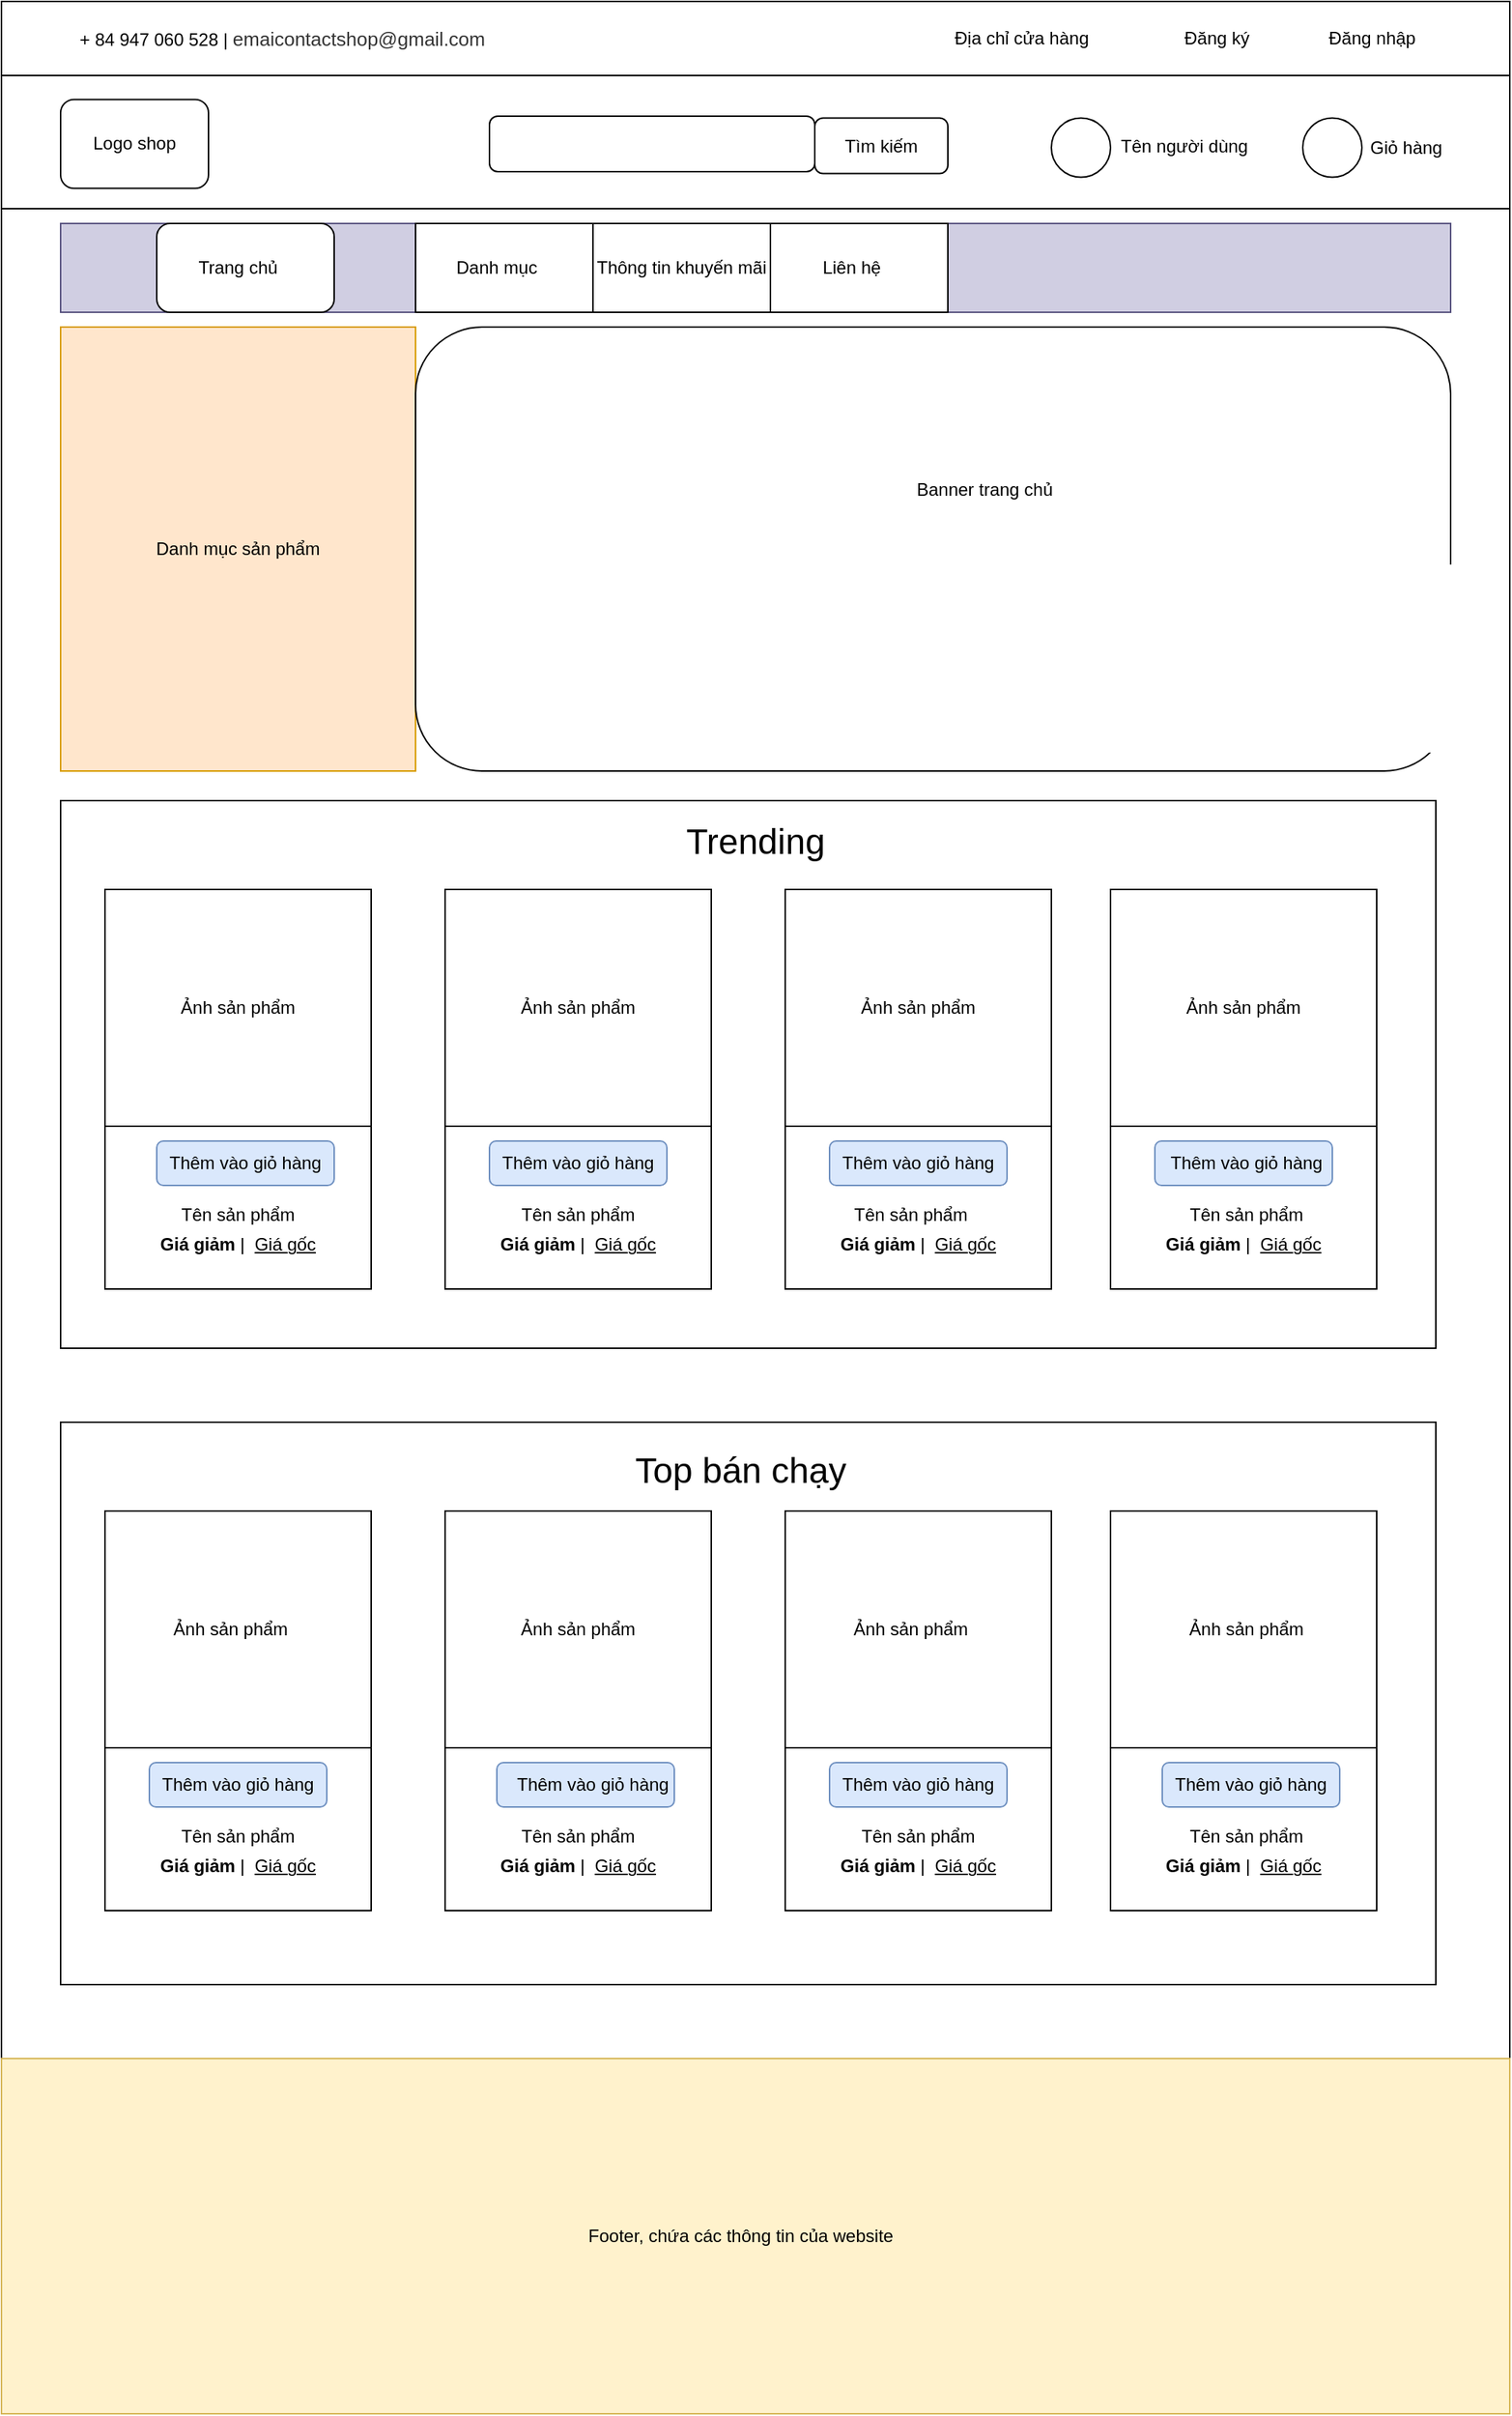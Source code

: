 <mxfile version="14.7.1" type="device"><diagram id="I9nutUCqbrCDHIySmd9C" name="Page-1"><mxGraphModel dx="1038" dy="521" grid="1" gridSize="10" guides="1" tooltips="1" connect="1" arrows="1" fold="1" page="1" pageScale="1" pageWidth="827" pageHeight="1169" math="0" shadow="0"><root><mxCell id="0"/><mxCell id="1" parent="0"/><mxCell id="AAc5_IluO2Jgg72_wUdG-1" value="" style="rounded=0;whiteSpace=wrap;html=1;" parent="1" vertex="1"><mxGeometry x="40" y="30" width="1020" height="1630" as="geometry"/></mxCell><mxCell id="AAc5_IluO2Jgg72_wUdG-8" value="" style="rounded=0;whiteSpace=wrap;html=1;" parent="1" vertex="1"><mxGeometry x="40" y="30" width="1020" height="50" as="geometry"/></mxCell><mxCell id="AAc5_IluO2Jgg72_wUdG-9" value="+ 84 947 060 528 |&amp;nbsp;&lt;span style=&quot;color: rgb(51 , 51 , 51) ; font-size: 13px ; background-color: rgb(255 , 255 , 255) ; font-family: &amp;#34;poppins&amp;#34; , sans-serif ; text-align: left&quot;&gt;emaicontactshop@gmail.com&lt;/span&gt;" style="text;html=1;strokeColor=none;fillColor=none;align=center;verticalAlign=middle;whiteSpace=wrap;rounded=0;" parent="1" vertex="1"><mxGeometry x="60" y="40" width="340" height="30" as="geometry"/></mxCell><mxCell id="AAc5_IluO2Jgg72_wUdG-10" value="Địa chỉ cửa hàng" style="text;html=1;align=center;verticalAlign=middle;whiteSpace=wrap;rounded=0;noLabel=0;shadow=0;glass=0;" parent="1" vertex="1"><mxGeometry x="670" y="45" width="120" height="20" as="geometry"/></mxCell><mxCell id="AAc5_IluO2Jgg72_wUdG-11" value="Đăng ký" style="text;html=1;strokeColor=none;fillColor=none;align=center;verticalAlign=middle;whiteSpace=wrap;rounded=0;" parent="1" vertex="1"><mxGeometry x="827" y="45" width="70" height="20" as="geometry"/></mxCell><mxCell id="AAc5_IluO2Jgg72_wUdG-12" value="Đăng nhập" style="text;html=1;strokeColor=none;fillColor=none;align=center;verticalAlign=middle;whiteSpace=wrap;rounded=0;" parent="1" vertex="1"><mxGeometry x="932" y="45" width="70" height="20" as="geometry"/></mxCell><mxCell id="AAc5_IluO2Jgg72_wUdG-13" value="" style="rounded=0;whiteSpace=wrap;html=1;shadow=0;glass=0;" parent="1" vertex="1"><mxGeometry x="40" y="80" width="1020" height="90" as="geometry"/></mxCell><mxCell id="AAc5_IluO2Jgg72_wUdG-14" value="" style="rounded=1;whiteSpace=wrap;html=1;shadow=0;glass=0;" parent="1" vertex="1"><mxGeometry x="80" y="96.25" width="100" height="60" as="geometry"/></mxCell><mxCell id="AAc5_IluO2Jgg72_wUdG-15" value="Logo shop" style="text;html=1;strokeColor=none;fillColor=none;align=center;verticalAlign=middle;whiteSpace=wrap;rounded=0;shadow=0;glass=0;" parent="1" vertex="1"><mxGeometry x="100" y="116.25" width="60" height="20" as="geometry"/></mxCell><mxCell id="AAc5_IluO2Jgg72_wUdG-16" value="" style="rounded=1;whiteSpace=wrap;html=1;shadow=0;glass=0;" parent="1" vertex="1"><mxGeometry x="370" y="107.5" width="220" height="37.5" as="geometry"/></mxCell><mxCell id="AAc5_IluO2Jgg72_wUdG-18" value="" style="rounded=1;whiteSpace=wrap;html=1;shadow=0;glass=0;" parent="1" vertex="1"><mxGeometry x="590" y="108.75" width="90" height="37.5" as="geometry"/></mxCell><mxCell id="AAc5_IluO2Jgg72_wUdG-19" value="Tìm kiếm" style="text;html=1;strokeColor=none;fillColor=none;align=center;verticalAlign=middle;whiteSpace=wrap;rounded=0;shadow=0;glass=0;" parent="1" vertex="1"><mxGeometry x="595" y="117.5" width="80" height="20" as="geometry"/></mxCell><mxCell id="AAc5_IluO2Jgg72_wUdG-20" value="" style="ellipse;whiteSpace=wrap;html=1;aspect=fixed;rounded=0;shadow=0;glass=0;" parent="1" vertex="1"><mxGeometry x="750" y="108.75" width="40" height="40" as="geometry"/></mxCell><mxCell id="AAc5_IluO2Jgg72_wUdG-21" value="Tên người dùng" style="text;html=1;strokeColor=none;fillColor=none;align=center;verticalAlign=middle;whiteSpace=wrap;rounded=0;shadow=0;glass=0;" parent="1" vertex="1"><mxGeometry x="790" y="117.5" width="100" height="20" as="geometry"/></mxCell><mxCell id="AAc5_IluO2Jgg72_wUdG-23" value="" style="ellipse;whiteSpace=wrap;html=1;aspect=fixed;rounded=0;shadow=0;glass=0;" parent="1" vertex="1"><mxGeometry x="920" y="108.75" width="40" height="40" as="geometry"/></mxCell><mxCell id="AAc5_IluO2Jgg72_wUdG-24" value="Giỏ hàng" style="text;html=1;strokeColor=none;fillColor=none;align=center;verticalAlign=middle;whiteSpace=wrap;rounded=0;shadow=0;glass=0;" parent="1" vertex="1"><mxGeometry x="960" y="118.75" width="60" height="20" as="geometry"/></mxCell><mxCell id="AAc5_IluO2Jgg72_wUdG-26" value="" style="rounded=0;whiteSpace=wrap;html=1;shadow=0;glass=0;fillColor=#ffe6cc;strokeColor=#d79b00;" parent="1" vertex="1"><mxGeometry x="80" y="250" width="240" height="300" as="geometry"/></mxCell><mxCell id="AAc5_IluO2Jgg72_wUdG-27" value="Danh mục sản phẩm" style="text;html=1;strokeColor=none;fillColor=none;align=center;verticalAlign=middle;whiteSpace=wrap;rounded=0;shadow=0;glass=0;" parent="1" vertex="1"><mxGeometry x="140" y="390" width="120" height="20" as="geometry"/></mxCell><mxCell id="AAc5_IluO2Jgg72_wUdG-28" value="" style="rounded=1;whiteSpace=wrap;html=1;shadow=0;glass=0;" parent="1" vertex="1"><mxGeometry x="320" y="250" width="700" height="300" as="geometry"/></mxCell><mxCell id="AAc5_IluO2Jgg72_wUdG-29" value="Banner trang chủ" style="text;html=1;strokeColor=none;fillColor=none;align=center;verticalAlign=middle;whiteSpace=wrap;rounded=0;shadow=0;glass=0;" parent="1" vertex="1"><mxGeometry x="540" y="350" width="330" height="20" as="geometry"/></mxCell><mxCell id="AAc5_IluO2Jgg72_wUdG-31" value="" style="rounded=0;whiteSpace=wrap;html=1;shadow=0;glass=0;" parent="1" vertex="1"><mxGeometry x="80" y="570" width="930" height="370" as="geometry"/></mxCell><mxCell id="AAc5_IluO2Jgg72_wUdG-32" value="" style="rounded=0;whiteSpace=wrap;html=1;shadow=0;glass=0;" parent="1" vertex="1"><mxGeometry x="110" y="630" width="180" height="270" as="geometry"/></mxCell><mxCell id="AAc5_IluO2Jgg72_wUdG-33" value="" style="rounded=0;whiteSpace=wrap;html=1;shadow=0;glass=0;" parent="1" vertex="1"><mxGeometry x="110" y="630" width="180" height="160" as="geometry"/></mxCell><mxCell id="AAc5_IluO2Jgg72_wUdG-34" value="Ảnh sản phẩm" style="text;html=1;strokeColor=none;fillColor=none;align=center;verticalAlign=middle;whiteSpace=wrap;rounded=0;shadow=0;glass=0;" parent="1" vertex="1"><mxGeometry x="150" y="700" width="100" height="20" as="geometry"/></mxCell><mxCell id="AAc5_IluO2Jgg72_wUdG-35" value="Tên sản phẩm" style="text;html=1;strokeColor=none;fillColor=none;align=center;verticalAlign=middle;whiteSpace=wrap;rounded=0;shadow=0;glass=0;" parent="1" vertex="1"><mxGeometry x="135" y="840" width="130" height="20" as="geometry"/></mxCell><mxCell id="AAc5_IluO2Jgg72_wUdG-36" value="&lt;b&gt;Giá giảm&lt;/b&gt; |&amp;nbsp; &lt;u&gt;Giá gốc&lt;/u&gt;" style="text;html=1;strokeColor=none;fillColor=none;align=center;verticalAlign=middle;whiteSpace=wrap;rounded=0;shadow=0;glass=0;" parent="1" vertex="1"><mxGeometry x="145" y="860" width="110" height="20" as="geometry"/></mxCell><mxCell id="AAc5_IluO2Jgg72_wUdG-38" value="" style="rounded=1;whiteSpace=wrap;html=1;shadow=0;glass=0;fillColor=#dae8fc;strokeColor=#6c8ebf;" parent="1" vertex="1"><mxGeometry x="145" y="800" width="120" height="30" as="geometry"/></mxCell><mxCell id="AAc5_IluO2Jgg72_wUdG-39" value="Thêm vào giỏ hàng" style="text;html=1;align=center;verticalAlign=middle;whiteSpace=wrap;rounded=0;shadow=0;glass=0;" parent="1" vertex="1"><mxGeometry x="150" y="805" width="110" height="20" as="geometry"/></mxCell><mxCell id="AAc5_IluO2Jgg72_wUdG-41" value="" style="rounded=0;whiteSpace=wrap;html=1;shadow=0;glass=0;" parent="1" vertex="1"><mxGeometry x="340" y="630" width="180" height="270" as="geometry"/></mxCell><mxCell id="AAc5_IluO2Jgg72_wUdG-43" value="" style="rounded=0;whiteSpace=wrap;html=1;shadow=0;glass=0;" parent="1" vertex="1"><mxGeometry x="340" y="630" width="180" height="160" as="geometry"/></mxCell><mxCell id="AAc5_IluO2Jgg72_wUdG-44" value="Ảnh sản phẩm" style="text;html=1;strokeColor=none;fillColor=none;align=center;verticalAlign=middle;whiteSpace=wrap;rounded=0;shadow=0;glass=0;" parent="1" vertex="1"><mxGeometry x="380" y="700" width="100" height="20" as="geometry"/></mxCell><mxCell id="AAc5_IluO2Jgg72_wUdG-45" value="" style="rounded=1;whiteSpace=wrap;html=1;shadow=0;glass=0;fillColor=#dae8fc;strokeColor=#6c8ebf;" parent="1" vertex="1"><mxGeometry x="370" y="800" width="120" height="30" as="geometry"/></mxCell><mxCell id="AAc5_IluO2Jgg72_wUdG-46" value="Thêm vào giỏ hàng" style="text;html=1;align=center;verticalAlign=middle;whiteSpace=wrap;rounded=0;shadow=0;glass=0;" parent="1" vertex="1"><mxGeometry x="375" y="805" width="110" height="20" as="geometry"/></mxCell><mxCell id="AAc5_IluO2Jgg72_wUdG-47" value="Tên sản phẩm" style="text;html=1;strokeColor=none;fillColor=none;align=center;verticalAlign=middle;whiteSpace=wrap;rounded=0;shadow=0;glass=0;" parent="1" vertex="1"><mxGeometry x="365" y="840" width="130" height="20" as="geometry"/></mxCell><mxCell id="AAc5_IluO2Jgg72_wUdG-48" value="&lt;b&gt;Giá giảm&lt;/b&gt; |&amp;nbsp; &lt;u&gt;Giá gốc&lt;/u&gt;" style="text;html=1;strokeColor=none;fillColor=none;align=center;verticalAlign=middle;whiteSpace=wrap;rounded=0;shadow=0;glass=0;" parent="1" vertex="1"><mxGeometry x="375" y="860" width="110" height="20" as="geometry"/></mxCell><mxCell id="AAc5_IluO2Jgg72_wUdG-51" value="" style="rounded=0;whiteSpace=wrap;html=1;shadow=0;glass=0;" parent="1" vertex="1"><mxGeometry x="570" y="630" width="180" height="270" as="geometry"/></mxCell><mxCell id="AAc5_IluO2Jgg72_wUdG-52" value="" style="rounded=0;whiteSpace=wrap;html=1;shadow=0;glass=0;" parent="1" vertex="1"><mxGeometry x="790" y="630" width="180" height="270" as="geometry"/></mxCell><mxCell id="AAc5_IluO2Jgg72_wUdG-53" value="" style="rounded=0;whiteSpace=wrap;html=1;shadow=0;glass=0;" parent="1" vertex="1"><mxGeometry x="570" y="630" width="180" height="160" as="geometry"/></mxCell><mxCell id="AAc5_IluO2Jgg72_wUdG-54" value="" style="rounded=0;whiteSpace=wrap;html=1;shadow=0;glass=0;" parent="1" vertex="1"><mxGeometry x="790" y="630" width="180" height="160" as="geometry"/></mxCell><mxCell id="AAc5_IluO2Jgg72_wUdG-55" value="Ảnh sản phẩm" style="text;html=1;strokeColor=none;fillColor=none;align=center;verticalAlign=middle;whiteSpace=wrap;rounded=0;shadow=0;glass=0;" parent="1" vertex="1"><mxGeometry x="610" y="700" width="100" height="20" as="geometry"/></mxCell><mxCell id="AAc5_IluO2Jgg72_wUdG-56" value="Ảnh sản phẩm" style="text;html=1;strokeColor=none;fillColor=none;align=center;verticalAlign=middle;whiteSpace=wrap;rounded=0;shadow=0;glass=0;" parent="1" vertex="1"><mxGeometry x="830" y="700" width="100" height="20" as="geometry"/></mxCell><mxCell id="AAc5_IluO2Jgg72_wUdG-57" value="" style="rounded=1;whiteSpace=wrap;html=1;shadow=0;glass=0;fillColor=#dae8fc;strokeColor=#6c8ebf;" parent="1" vertex="1"><mxGeometry x="600" y="800" width="120" height="30" as="geometry"/></mxCell><mxCell id="AAc5_IluO2Jgg72_wUdG-58" value="" style="rounded=1;whiteSpace=wrap;html=1;shadow=0;glass=0;fillColor=#dae8fc;strokeColor=#6c8ebf;" parent="1" vertex="1"><mxGeometry x="820" y="800" width="120" height="30" as="geometry"/></mxCell><mxCell id="AAc5_IluO2Jgg72_wUdG-59" value="Thêm vào giỏ hàng" style="text;html=1;align=center;verticalAlign=middle;whiteSpace=wrap;rounded=0;shadow=0;glass=0;" parent="1" vertex="1"><mxGeometry x="605" y="805" width="110" height="20" as="geometry"/></mxCell><mxCell id="AAc5_IluO2Jgg72_wUdG-60" value="Thêm vào giỏ hàng" style="text;html=1;align=center;verticalAlign=middle;whiteSpace=wrap;rounded=0;shadow=0;glass=0;" parent="1" vertex="1"><mxGeometry x="827" y="805" width="110" height="20" as="geometry"/></mxCell><mxCell id="AAc5_IluO2Jgg72_wUdG-61" value="Tên sản phẩm" style="text;html=1;strokeColor=none;fillColor=none;align=center;verticalAlign=middle;whiteSpace=wrap;rounded=0;shadow=0;glass=0;" parent="1" vertex="1"><mxGeometry x="590" y="840" width="130" height="20" as="geometry"/></mxCell><mxCell id="AAc5_IluO2Jgg72_wUdG-62" value="Tên sản phẩm" style="text;html=1;strokeColor=none;fillColor=none;align=center;verticalAlign=middle;whiteSpace=wrap;rounded=0;shadow=0;glass=0;" parent="1" vertex="1"><mxGeometry x="817" y="840" width="130" height="20" as="geometry"/></mxCell><mxCell id="AAc5_IluO2Jgg72_wUdG-63" value="&lt;b&gt;Giá giảm&lt;/b&gt; |&amp;nbsp; &lt;u&gt;Giá gốc&lt;/u&gt;" style="text;html=1;strokeColor=none;fillColor=none;align=center;verticalAlign=middle;whiteSpace=wrap;rounded=0;shadow=0;glass=0;" parent="1" vertex="1"><mxGeometry x="605" y="860" width="110" height="20" as="geometry"/></mxCell><mxCell id="AAc5_IluO2Jgg72_wUdG-64" value="&lt;b&gt;Giá giảm&lt;/b&gt; |&amp;nbsp; &lt;u&gt;Giá gốc&lt;/u&gt;" style="text;html=1;strokeColor=none;fillColor=none;align=center;verticalAlign=middle;whiteSpace=wrap;rounded=0;shadow=0;glass=0;" parent="1" vertex="1"><mxGeometry x="825" y="860" width="110" height="20" as="geometry"/></mxCell><mxCell id="AAc5_IluO2Jgg72_wUdG-65" value="&lt;font style=&quot;font-size: 24px&quot;&gt;Trending&lt;/font&gt;" style="text;html=1;strokeColor=none;fillColor=none;align=center;verticalAlign=middle;whiteSpace=wrap;rounded=0;shadow=0;glass=0;" parent="1" vertex="1"><mxGeometry x="415" y="565" width="270" height="65" as="geometry"/></mxCell><mxCell id="AAc5_IluO2Jgg72_wUdG-66" value="" style="rounded=0;whiteSpace=wrap;html=1;shadow=0;glass=0;" parent="1" vertex="1"><mxGeometry x="80" y="990" width="930" height="380" as="geometry"/></mxCell><mxCell id="AAc5_IluO2Jgg72_wUdG-67" value="&lt;font style=&quot;font-size: 24px&quot;&gt;Top bán chạy&lt;/font&gt;" style="text;html=1;strokeColor=none;fillColor=none;align=center;verticalAlign=middle;whiteSpace=wrap;rounded=0;shadow=0;glass=0;" parent="1" vertex="1"><mxGeometry x="405" y="990" width="270" height="65" as="geometry"/></mxCell><mxCell id="AAc5_IluO2Jgg72_wUdG-68" value="" style="rounded=0;whiteSpace=wrap;html=1;shadow=0;glass=0;" parent="1" vertex="1"><mxGeometry x="110" y="1050" width="180" height="270" as="geometry"/></mxCell><mxCell id="AAc5_IluO2Jgg72_wUdG-69" value="" style="rounded=0;whiteSpace=wrap;html=1;shadow=0;glass=0;" parent="1" vertex="1"><mxGeometry x="340" y="1050" width="180" height="270" as="geometry"/></mxCell><mxCell id="AAc5_IluO2Jgg72_wUdG-70" value="" style="rounded=0;whiteSpace=wrap;html=1;shadow=0;glass=0;" parent="1" vertex="1"><mxGeometry x="570" y="1050" width="180" height="270" as="geometry"/></mxCell><mxCell id="AAc5_IluO2Jgg72_wUdG-71" value="" style="rounded=0;whiteSpace=wrap;html=1;shadow=0;glass=0;" parent="1" vertex="1"><mxGeometry x="790" y="1050" width="180" height="270" as="geometry"/></mxCell><mxCell id="AAc5_IluO2Jgg72_wUdG-72" value="" style="rounded=0;whiteSpace=wrap;html=1;shadow=0;glass=0;" parent="1" vertex="1"><mxGeometry x="110" y="1050" width="180" height="160" as="geometry"/></mxCell><mxCell id="AAc5_IluO2Jgg72_wUdG-74" value="" style="rounded=0;whiteSpace=wrap;html=1;shadow=0;glass=0;" parent="1" vertex="1"><mxGeometry x="790" y="1050" width="180" height="160" as="geometry"/></mxCell><mxCell id="AAc5_IluO2Jgg72_wUdG-75" value="" style="rounded=0;whiteSpace=wrap;html=1;shadow=0;glass=0;" parent="1" vertex="1"><mxGeometry x="570" y="1050" width="180" height="160" as="geometry"/></mxCell><mxCell id="AAc5_IluO2Jgg72_wUdG-76" value="" style="rounded=0;whiteSpace=wrap;html=1;shadow=0;glass=0;" parent="1" vertex="1"><mxGeometry x="340" y="1050" width="180" height="160" as="geometry"/></mxCell><mxCell id="AAc5_IluO2Jgg72_wUdG-77" value="Ảnh sản phẩm" style="text;html=1;strokeColor=none;fillColor=none;align=center;verticalAlign=middle;whiteSpace=wrap;rounded=0;shadow=0;glass=0;" parent="1" vertex="1"><mxGeometry x="145" y="1120" width="100" height="20" as="geometry"/></mxCell><mxCell id="AAc5_IluO2Jgg72_wUdG-80" value="" style="rounded=1;whiteSpace=wrap;html=1;shadow=0;glass=0;fillColor=#dae8fc;strokeColor=#6c8ebf;" parent="1" vertex="1"><mxGeometry x="140" y="1220" width="120" height="30" as="geometry"/></mxCell><mxCell id="AAc5_IluO2Jgg72_wUdG-81" value="" style="rounded=1;whiteSpace=wrap;html=1;shadow=0;glass=0;fillColor=#dae8fc;strokeColor=#6c8ebf;" parent="1" vertex="1"><mxGeometry x="375" y="1220" width="120" height="30" as="geometry"/></mxCell><mxCell id="AAc5_IluO2Jgg72_wUdG-82" value="" style="rounded=1;whiteSpace=wrap;html=1;shadow=0;glass=0;fillColor=#dae8fc;strokeColor=#6c8ebf;" parent="1" vertex="1"><mxGeometry x="600" y="1220" width="120" height="30" as="geometry"/></mxCell><mxCell id="AAc5_IluO2Jgg72_wUdG-83" value="" style="rounded=1;whiteSpace=wrap;html=1;shadow=0;glass=0;fillColor=#dae8fc;strokeColor=#6c8ebf;" parent="1" vertex="1"><mxGeometry x="825" y="1220" width="120" height="30" as="geometry"/></mxCell><mxCell id="AAc5_IluO2Jgg72_wUdG-84" value="Tên sản phẩm" style="text;html=1;strokeColor=none;fillColor=none;align=center;verticalAlign=middle;whiteSpace=wrap;rounded=0;shadow=0;glass=0;" parent="1" vertex="1"><mxGeometry x="135" y="1260" width="130" height="20" as="geometry"/></mxCell><mxCell id="AAc5_IluO2Jgg72_wUdG-85" value="Tên sản phẩm" style="text;html=1;strokeColor=none;fillColor=none;align=center;verticalAlign=middle;whiteSpace=wrap;rounded=0;shadow=0;glass=0;" parent="1" vertex="1"><mxGeometry x="365" y="1260" width="130" height="20" as="geometry"/></mxCell><mxCell id="AAc5_IluO2Jgg72_wUdG-86" value="Tên sản phẩm" style="text;html=1;strokeColor=none;fillColor=none;align=center;verticalAlign=middle;whiteSpace=wrap;rounded=0;shadow=0;glass=0;" parent="1" vertex="1"><mxGeometry x="817" y="1260" width="130" height="20" as="geometry"/></mxCell><mxCell id="AAc5_IluO2Jgg72_wUdG-87" value="Tên sản phẩm" style="text;html=1;strokeColor=none;fillColor=none;align=center;verticalAlign=middle;whiteSpace=wrap;rounded=0;shadow=0;glass=0;" parent="1" vertex="1"><mxGeometry x="595" y="1260" width="130" height="20" as="geometry"/></mxCell><mxCell id="AAc5_IluO2Jgg72_wUdG-88" value="&lt;b&gt;Giá giảm&lt;/b&gt; |&amp;nbsp; &lt;u&gt;Giá gốc&lt;/u&gt;" style="text;html=1;strokeColor=none;fillColor=none;align=center;verticalAlign=middle;whiteSpace=wrap;rounded=0;shadow=0;glass=0;" parent="1" vertex="1"><mxGeometry x="145" y="1280" width="110" height="20" as="geometry"/></mxCell><mxCell id="AAc5_IluO2Jgg72_wUdG-89" value="&lt;b&gt;Giá giảm&lt;/b&gt; |&amp;nbsp; &lt;u&gt;Giá gốc&lt;/u&gt;" style="text;html=1;strokeColor=none;fillColor=none;align=center;verticalAlign=middle;whiteSpace=wrap;rounded=0;shadow=0;glass=0;" parent="1" vertex="1"><mxGeometry x="375" y="1280" width="110" height="20" as="geometry"/></mxCell><mxCell id="AAc5_IluO2Jgg72_wUdG-90" value="&lt;b&gt;Giá giảm&lt;/b&gt; |&amp;nbsp; &lt;u&gt;Giá gốc&lt;/u&gt;" style="text;html=1;strokeColor=none;fillColor=none;align=center;verticalAlign=middle;whiteSpace=wrap;rounded=0;shadow=0;glass=0;" parent="1" vertex="1"><mxGeometry x="605" y="1280" width="110" height="20" as="geometry"/></mxCell><mxCell id="AAc5_IluO2Jgg72_wUdG-91" value="&lt;b&gt;Giá giảm&lt;/b&gt; |&amp;nbsp; &lt;u&gt;Giá gốc&lt;/u&gt;" style="text;html=1;strokeColor=none;fillColor=none;align=center;verticalAlign=middle;whiteSpace=wrap;rounded=0;shadow=0;glass=0;" parent="1" vertex="1"><mxGeometry x="825" y="1280" width="110" height="20" as="geometry"/></mxCell><mxCell id="AAc5_IluO2Jgg72_wUdG-92" value="Thêm vào giỏ hàng" style="text;html=1;align=center;verticalAlign=middle;whiteSpace=wrap;rounded=0;shadow=0;glass=0;" parent="1" vertex="1"><mxGeometry x="145" y="1225" width="110" height="20" as="geometry"/></mxCell><mxCell id="AAc5_IluO2Jgg72_wUdG-93" value="Thêm vào giỏ hàng" style="text;html=1;align=center;verticalAlign=middle;whiteSpace=wrap;rounded=0;shadow=0;glass=0;" parent="1" vertex="1"><mxGeometry x="385" y="1225" width="110" height="20" as="geometry"/></mxCell><mxCell id="AAc5_IluO2Jgg72_wUdG-94" value="Thêm vào giỏ hàng" style="text;html=1;align=center;verticalAlign=middle;whiteSpace=wrap;rounded=0;shadow=0;glass=0;" parent="1" vertex="1"><mxGeometry x="605" y="1225" width="110" height="20" as="geometry"/></mxCell><mxCell id="AAc5_IluO2Jgg72_wUdG-95" value="Thêm vào giỏ hàng" style="text;html=1;align=center;verticalAlign=middle;whiteSpace=wrap;rounded=0;shadow=0;glass=0;" parent="1" vertex="1"><mxGeometry x="830" y="1225" width="110" height="20" as="geometry"/></mxCell><mxCell id="AAc5_IluO2Jgg72_wUdG-96" value="Ảnh sản phẩm" style="text;html=1;strokeColor=none;fillColor=none;align=center;verticalAlign=middle;whiteSpace=wrap;rounded=0;shadow=0;glass=0;" parent="1" vertex="1"><mxGeometry x="380" y="1120" width="100" height="20" as="geometry"/></mxCell><mxCell id="AAc5_IluO2Jgg72_wUdG-97" value="Ảnh sản phẩm" style="text;html=1;strokeColor=none;fillColor=none;align=center;verticalAlign=middle;whiteSpace=wrap;rounded=0;shadow=0;glass=0;" parent="1" vertex="1"><mxGeometry x="832" y="1120" width="100" height="20" as="geometry"/></mxCell><mxCell id="AAc5_IluO2Jgg72_wUdG-98" value="Ảnh sản phẩm" style="text;html=1;strokeColor=none;fillColor=none;align=center;verticalAlign=middle;whiteSpace=wrap;rounded=0;shadow=0;glass=0;" parent="1" vertex="1"><mxGeometry x="605" y="1120" width="100" height="20" as="geometry"/></mxCell><mxCell id="AAc5_IluO2Jgg72_wUdG-99" value="" style="rounded=0;whiteSpace=wrap;html=1;shadow=0;glass=0;fillColor=#fff2cc;strokeColor=#d6b656;" parent="1" vertex="1"><mxGeometry x="40" y="1420" width="1020" height="240" as="geometry"/></mxCell><mxCell id="AAc5_IluO2Jgg72_wUdG-100" value="Footer, chứa các thông tin của website" style="text;html=1;strokeColor=none;fillColor=none;align=center;verticalAlign=middle;whiteSpace=wrap;rounded=0;shadow=0;glass=0;" parent="1" vertex="1"><mxGeometry x="435" y="1500" width="210" height="80" as="geometry"/></mxCell><mxCell id="AAc5_IluO2Jgg72_wUdG-101" value="" style="rounded=0;whiteSpace=wrap;html=1;shadow=0;glass=0;fillColor=#d0cee2;strokeColor=#56517e;" parent="1" vertex="1"><mxGeometry x="80" y="180" width="940" height="60" as="geometry"/></mxCell><mxCell id="AAc5_IluO2Jgg72_wUdG-102" value="" style="rounded=1;whiteSpace=wrap;html=1;shadow=0;glass=0;" parent="1" vertex="1"><mxGeometry x="145" y="180" width="120" height="60" as="geometry"/></mxCell><mxCell id="AAc5_IluO2Jgg72_wUdG-103" value="Trang chủ" style="text;html=1;strokeColor=none;fillColor=none;align=center;verticalAlign=middle;whiteSpace=wrap;rounded=0;shadow=0;glass=0;" parent="1" vertex="1"><mxGeometry x="150" y="200" width="100" height="20" as="geometry"/></mxCell><mxCell id="AAc5_IluO2Jgg72_wUdG-104" value="" style="rounded=0;whiteSpace=wrap;html=1;shadow=0;glass=0;" parent="1" vertex="1"><mxGeometry x="320" y="180" width="120" height="60" as="geometry"/></mxCell><mxCell id="AAc5_IluO2Jgg72_wUdG-105" value="" style="rounded=0;whiteSpace=wrap;html=1;shadow=0;glass=0;" parent="1" vertex="1"><mxGeometry x="440" y="180" width="120" height="60" as="geometry"/></mxCell><mxCell id="AAc5_IluO2Jgg72_wUdG-106" value="" style="rounded=0;whiteSpace=wrap;html=1;shadow=0;glass=0;" parent="1" vertex="1"><mxGeometry x="560" y="180" width="120" height="60" as="geometry"/></mxCell><mxCell id="AAc5_IluO2Jgg72_wUdG-107" value="Danh mục" style="text;html=1;strokeColor=none;fillColor=none;align=center;verticalAlign=middle;whiteSpace=wrap;rounded=0;shadow=0;glass=0;" parent="1" vertex="1"><mxGeometry x="330" y="200" width="90" height="20" as="geometry"/></mxCell><mxCell id="AAc5_IluO2Jgg72_wUdG-108" value="Thông tin khuyến mãi" style="text;html=1;strokeColor=none;fillColor=none;align=center;verticalAlign=middle;whiteSpace=wrap;rounded=0;shadow=0;glass=0;" parent="1" vertex="1"><mxGeometry x="440" y="200" width="120" height="20" as="geometry"/></mxCell><mxCell id="AAc5_IluO2Jgg72_wUdG-109" value="Liên hệ" style="text;html=1;strokeColor=none;fillColor=none;align=center;verticalAlign=middle;whiteSpace=wrap;rounded=0;shadow=0;glass=0;" parent="1" vertex="1"><mxGeometry x="570" y="200" width="90" height="20" as="geometry"/></mxCell></root></mxGraphModel></diagram></mxfile>